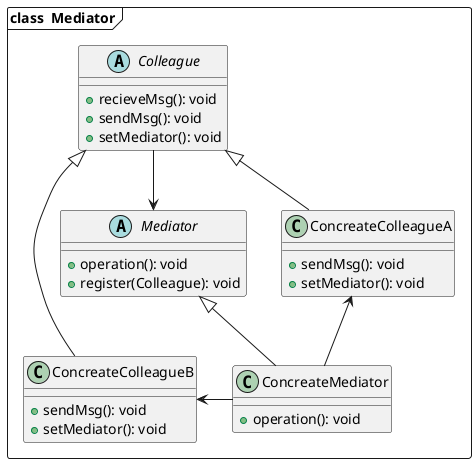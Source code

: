@startuml mainframe
package "class  Mediator" <<Frame>> {
  abstract class Mediator {
    + operation(): void
    + register(Colleague): void
  }
  abstract class Colleague {
    + recieveMsg(): void
    + sendMsg(): void
    + setMediator(): void
  }

  Colleague --right> Mediator

  class ConcreateMediator {
    + operation(): void
  }
  
  ConcreateMediator --up|> Mediator

  class ConcreateColleagueA {
    + sendMsg(): void
    + setMediator(): void
  }

  class ConcreateColleagueB {
    + sendMsg(): void
    + setMediator(): void
  }

  ConcreateColleagueA --up|> Colleague
  ConcreateColleagueB ---up|> Colleague

  ConcreateMediator --left> ConcreateColleagueA
  ConcreateMediator --left> ConcreateColleagueB
}
@enduml